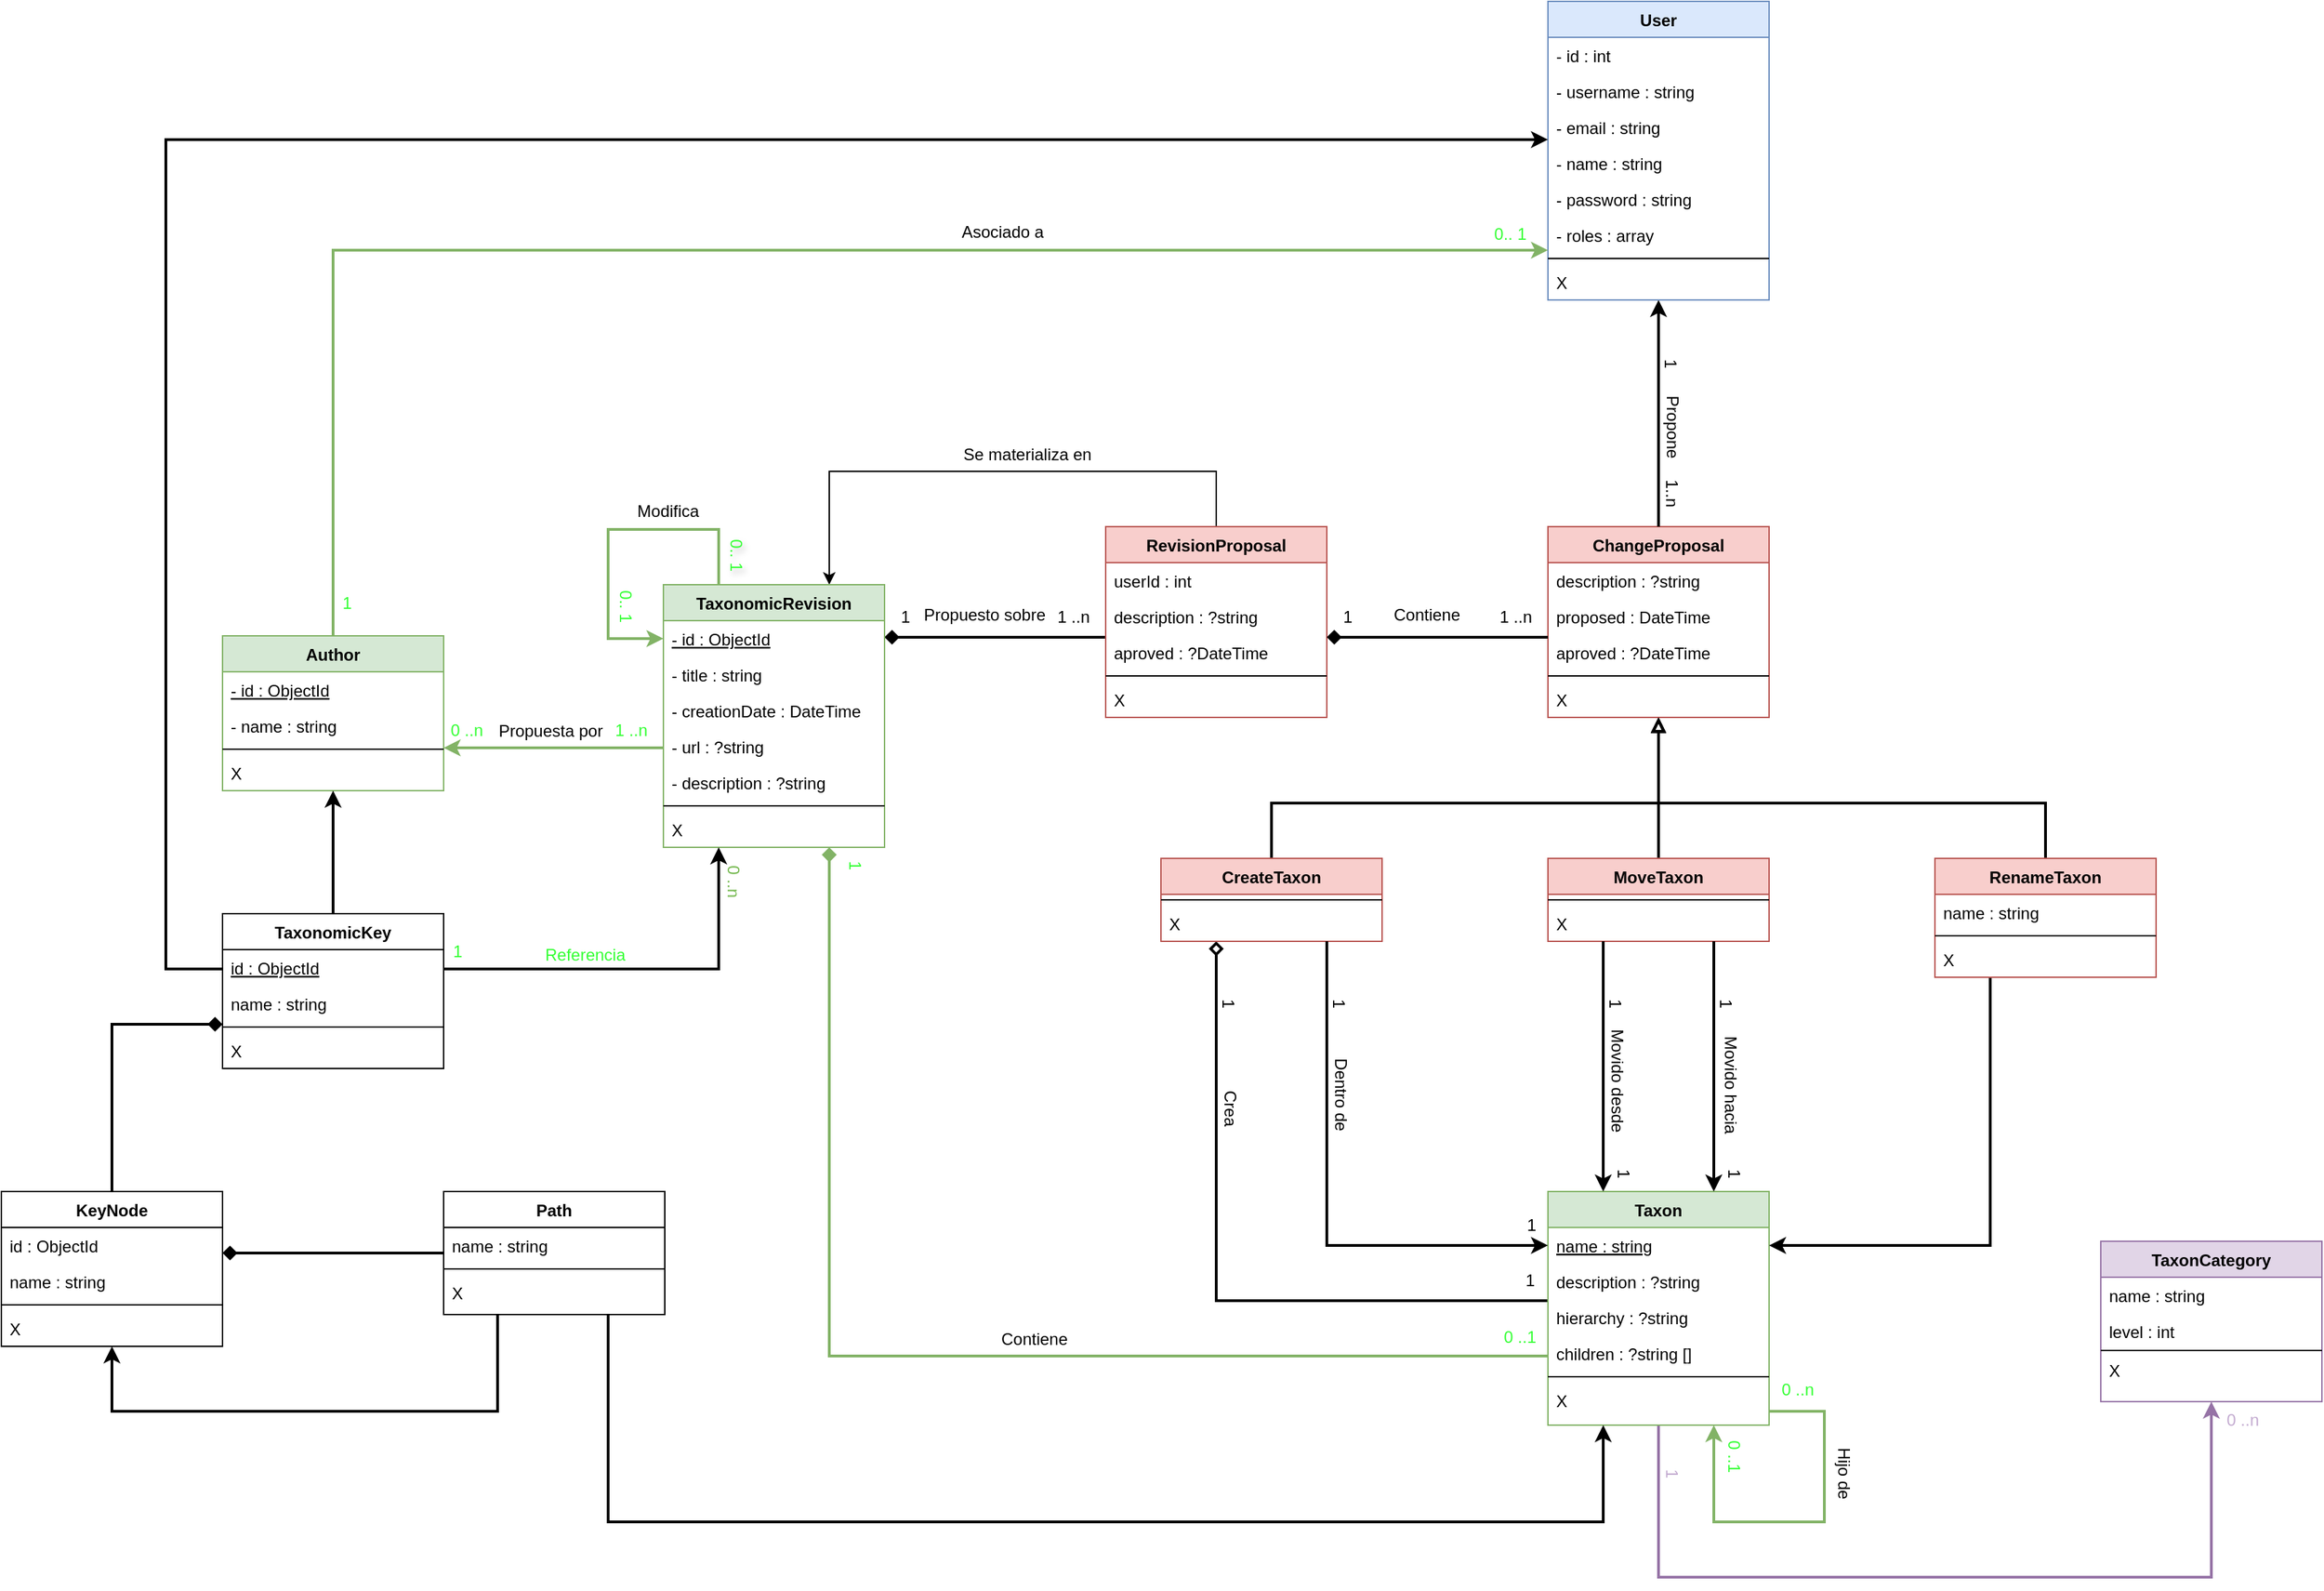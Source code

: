 <mxfile version="24.3.1" type="device">
  <diagram id="C5RBs43oDa-KdzZeNtuy" name="Page-1">
    <mxGraphModel dx="1704" dy="1078" grid="1" gridSize="10" guides="1" tooltips="1" connect="1" arrows="1" fold="1" page="0" pageScale="1" pageWidth="827" pageHeight="1169" background="none" math="0" shadow="0">
      <root>
        <mxCell id="WIyWlLk6GJQsqaUBKTNV-0" />
        <mxCell id="WIyWlLk6GJQsqaUBKTNV-1" parent="WIyWlLk6GJQsqaUBKTNV-0" />
        <mxCell id="HDAuqu3CruoM6GzfqcaR-54" style="edgeStyle=elbowEdgeStyle;rounded=0;orthogonalLoop=1;jettySize=auto;html=1;elbow=vertical;startArrow=diamond;startFill=1;endArrow=none;endFill=0;strokeWidth=2;" parent="WIyWlLk6GJQsqaUBKTNV-1" source="zkfFHV4jXpPFQw0GAbJ--0" target="HDAuqu3CruoM6GzfqcaR-123" edge="1">
          <mxGeometry relative="1" as="geometry">
            <mxPoint x="290" y="240" as="sourcePoint" />
            <mxPoint x="490" y="240" as="targetPoint" />
            <Array as="points">
              <mxPoint x="350" y="120" />
              <mxPoint x="290" y="130" />
              <mxPoint x="370" y="280" />
              <mxPoint x="380" y="225.5" />
            </Array>
          </mxGeometry>
        </mxCell>
        <mxCell id="itpxvDA8lsE0w8aDfAqK-3" style="edgeStyle=orthogonalEdgeStyle;rounded=0;orthogonalLoop=1;jettySize=auto;html=1;exitX=0.75;exitY=0;exitDx=0;exitDy=0;endArrow=none;endFill=0;startArrow=classic;startFill=1;" parent="WIyWlLk6GJQsqaUBKTNV-1" source="zkfFHV4jXpPFQw0GAbJ--0" target="HDAuqu3CruoM6GzfqcaR-123" edge="1">
          <mxGeometry relative="1" as="geometry">
            <Array as="points">
              <mxPoint x="200" />
              <mxPoint x="480" />
            </Array>
          </mxGeometry>
        </mxCell>
        <mxCell id="zkfFHV4jXpPFQw0GAbJ--0" value="TaxonomicRevision" style="swimlane;fontStyle=1;align=center;verticalAlign=top;childLayout=stackLayout;horizontal=1;startSize=26;horizontalStack=0;resizeParent=1;resizeLast=0;collapsible=1;marginBottom=0;rounded=0;shadow=0;strokeWidth=1;fillColor=#d5e8d4;strokeColor=#82b366;" parent="WIyWlLk6GJQsqaUBKTNV-1" vertex="1">
          <mxGeometry x="80" y="82" width="160" height="190" as="geometry">
            <mxRectangle x="230" y="140" width="160" height="26" as="alternateBounds" />
          </mxGeometry>
        </mxCell>
        <mxCell id="zkfFHV4jXpPFQw0GAbJ--1" value="- id : ObjectId" style="text;align=left;verticalAlign=top;spacingLeft=4;spacingRight=4;overflow=hidden;rotatable=0;points=[[0,0.5],[1,0.5]];portConstraint=eastwest;rounded=0;fontStyle=4" parent="zkfFHV4jXpPFQw0GAbJ--0" vertex="1">
          <mxGeometry y="26" width="160" height="26" as="geometry" />
        </mxCell>
        <mxCell id="zkfFHV4jXpPFQw0GAbJ--2" value="- title : string" style="text;align=left;verticalAlign=top;spacingLeft=4;spacingRight=4;overflow=hidden;rotatable=0;points=[[0,0.5],[1,0.5]];portConstraint=eastwest;rounded=0;shadow=0;html=0;" parent="zkfFHV4jXpPFQw0GAbJ--0" vertex="1">
          <mxGeometry y="52" width="160" height="26" as="geometry" />
        </mxCell>
        <mxCell id="HDAuqu3CruoM6GzfqcaR-2" value="- creationDate : DateTime" style="text;align=left;verticalAlign=top;spacingLeft=4;spacingRight=4;overflow=hidden;rotatable=0;points=[[0,0.5],[1,0.5]];portConstraint=eastwest;rounded=0;shadow=0;html=0;" parent="zkfFHV4jXpPFQw0GAbJ--0" vertex="1">
          <mxGeometry y="78" width="160" height="26" as="geometry" />
        </mxCell>
        <mxCell id="HDAuqu3CruoM6GzfqcaR-0" value="- url : ?string&#xa;" style="text;align=left;verticalAlign=top;spacingLeft=4;spacingRight=4;overflow=hidden;rotatable=0;points=[[0,0.5],[1,0.5]];portConstraint=eastwest;rounded=0;shadow=0;html=0;" parent="zkfFHV4jXpPFQw0GAbJ--0" vertex="1">
          <mxGeometry y="104" width="160" height="26" as="geometry" />
        </mxCell>
        <mxCell id="HDAuqu3CruoM6GzfqcaR-94" value="- description : ?string&#xa;" style="text;align=left;verticalAlign=top;spacingLeft=4;spacingRight=4;overflow=hidden;rotatable=0;points=[[0,0.5],[1,0.5]];portConstraint=eastwest;rounded=0;shadow=0;html=0;" parent="zkfFHV4jXpPFQw0GAbJ--0" vertex="1">
          <mxGeometry y="130" width="160" height="26" as="geometry" />
        </mxCell>
        <mxCell id="zkfFHV4jXpPFQw0GAbJ--4" value="" style="line;html=1;strokeWidth=1;align=left;verticalAlign=middle;spacingTop=-1;spacingLeft=3;spacingRight=3;rotatable=0;labelPosition=right;points=[];portConstraint=eastwest;rounded=0;" parent="zkfFHV4jXpPFQw0GAbJ--0" vertex="1">
          <mxGeometry y="156" width="160" height="8" as="geometry" />
        </mxCell>
        <mxCell id="HDAuqu3CruoM6GzfqcaR-35" style="edgeStyle=orthogonalEdgeStyle;rounded=0;orthogonalLoop=1;jettySize=auto;html=1;elbow=vertical;startArrow=classic;startFill=1;endArrow=none;endFill=0;strokeWidth=2;exitX=0;exitY=0.5;exitDx=0;exitDy=0;fillColor=#d5e8d4;strokeColor=#82b366;" parent="zkfFHV4jXpPFQw0GAbJ--0" source="zkfFHV4jXpPFQw0GAbJ--1" target="zkfFHV4jXpPFQw0GAbJ--0" edge="1">
          <mxGeometry relative="1" as="geometry">
            <mxPoint x="190" y="35" as="sourcePoint" />
            <mxPoint x="40" as="targetPoint" />
            <Array as="points">
              <mxPoint x="-40" y="39" />
              <mxPoint x="-40" y="-40" />
              <mxPoint x="40" y="-40" />
            </Array>
          </mxGeometry>
        </mxCell>
        <mxCell id="HDAuqu3CruoM6GzfqcaR-95" value="X" style="text;align=left;verticalAlign=top;spacingLeft=4;spacingRight=4;overflow=hidden;rotatable=0;points=[[0,0.5],[1,0.5]];portConstraint=eastwest;rounded=0;" parent="zkfFHV4jXpPFQw0GAbJ--0" vertex="1">
          <mxGeometry y="164" width="160" height="16" as="geometry" />
        </mxCell>
        <mxCell id="HDAuqu3CruoM6GzfqcaR-87" style="edgeStyle=orthogonalEdgeStyle;rounded=0;orthogonalLoop=1;jettySize=auto;html=1;elbow=vertical;endArrow=diamond;endFill=0;strokeWidth=2;startArrow=none;startFill=0;" parent="WIyWlLk6GJQsqaUBKTNV-1" source="HDAuqu3CruoM6GzfqcaR-5" target="HDAuqu3CruoM6GzfqcaR-58" edge="1">
          <mxGeometry relative="1" as="geometry">
            <mxPoint x="282" y="470" as="sourcePoint" />
            <mxPoint x="580" y="400" as="targetPoint" />
            <Array as="points">
              <mxPoint x="480" y="600" />
            </Array>
          </mxGeometry>
        </mxCell>
        <mxCell id="itpxvDA8lsE0w8aDfAqK-37" style="edgeStyle=orthogonalEdgeStyle;rounded=0;orthogonalLoop=1;jettySize=auto;html=1;endArrow=classic;endFill=1;startArrow=none;startFill=0;strokeWidth=2;fillColor=#e1d5e7;strokeColor=#9673a6;" parent="WIyWlLk6GJQsqaUBKTNV-1" source="HDAuqu3CruoM6GzfqcaR-5" target="itpxvDA8lsE0w8aDfAqK-32" edge="1">
          <mxGeometry relative="1" as="geometry">
            <mxPoint x="640" y="759.0" as="targetPoint" />
            <Array as="points">
              <mxPoint x="800" y="800" />
              <mxPoint x="1200" y="800" />
            </Array>
          </mxGeometry>
        </mxCell>
        <mxCell id="HDAuqu3CruoM6GzfqcaR-5" value="Taxon" style="swimlane;fontStyle=1;align=center;verticalAlign=top;childLayout=stackLayout;horizontal=1;startSize=26;horizontalStack=0;resizeParent=1;resizeLast=0;collapsible=1;marginBottom=0;rounded=0;shadow=0;strokeWidth=1;fillColor=#d5e8d4;strokeColor=#82b366;" parent="WIyWlLk6GJQsqaUBKTNV-1" vertex="1">
          <mxGeometry x="720" y="521" width="160" height="169" as="geometry">
            <mxRectangle x="550" y="140" width="160" height="26" as="alternateBounds" />
          </mxGeometry>
        </mxCell>
        <mxCell id="HDAuqu3CruoM6GzfqcaR-6" value="name : string" style="text;align=left;verticalAlign=top;spacingLeft=4;spacingRight=4;overflow=hidden;rotatable=0;points=[[0,0.5],[1,0.5]];portConstraint=eastwest;rounded=0;fontStyle=4" parent="HDAuqu3CruoM6GzfqcaR-5" vertex="1">
          <mxGeometry y="26" width="160" height="26" as="geometry" />
        </mxCell>
        <mxCell id="itpxvDA8lsE0w8aDfAqK-60" value="description : ?string" style="text;align=left;verticalAlign=top;spacingLeft=4;spacingRight=4;overflow=hidden;rotatable=0;points=[[0,0.5],[1,0.5]];portConstraint=eastwest;rounded=0;shadow=0;html=0;" parent="HDAuqu3CruoM6GzfqcaR-5" vertex="1">
          <mxGeometry y="52" width="160" height="26" as="geometry" />
        </mxCell>
        <mxCell id="T3m-jzAsJuvEtDSGv1e3-1" value="hierarchy : ?string" style="text;align=left;verticalAlign=top;spacingLeft=4;spacingRight=4;overflow=hidden;rotatable=0;points=[[0,0.5],[1,0.5]];portConstraint=eastwest;rounded=0;shadow=0;html=0;strokeColor=none;perimeterSpacing=0;glass=0;fontStyle=0" vertex="1" parent="HDAuqu3CruoM6GzfqcaR-5">
          <mxGeometry y="78" width="160" height="26" as="geometry" />
        </mxCell>
        <mxCell id="T3m-jzAsJuvEtDSGv1e3-2" value="children : ?string []" style="text;align=left;verticalAlign=top;spacingLeft=4;spacingRight=4;overflow=hidden;rotatable=0;points=[[0,0.5],[1,0.5]];portConstraint=eastwest;rounded=0;shadow=0;html=0;" vertex="1" parent="HDAuqu3CruoM6GzfqcaR-5">
          <mxGeometry y="104" width="160" height="26" as="geometry" />
        </mxCell>
        <mxCell id="HDAuqu3CruoM6GzfqcaR-9" value="" style="line;html=1;strokeWidth=1;align=left;verticalAlign=middle;spacingTop=-1;spacingLeft=3;spacingRight=3;rotatable=0;labelPosition=right;points=[];portConstraint=eastwest;rounded=0;" parent="HDAuqu3CruoM6GzfqcaR-5" vertex="1">
          <mxGeometry y="130" width="160" height="8" as="geometry" />
        </mxCell>
        <mxCell id="itpxvDA8lsE0w8aDfAqK-27" value="X" style="text;align=left;verticalAlign=top;spacingLeft=4;spacingRight=4;overflow=hidden;rotatable=0;points=[[0,0.5],[1,0.5]];portConstraint=eastwest;rounded=0;" parent="HDAuqu3CruoM6GzfqcaR-5" vertex="1">
          <mxGeometry y="138" width="160" height="26" as="geometry" />
        </mxCell>
        <mxCell id="HDAuqu3CruoM6GzfqcaR-12" style="edgeStyle=orthogonalEdgeStyle;rounded=0;orthogonalLoop=1;jettySize=auto;html=1;endArrow=none;endFill=0;startArrow=diamond;startFill=1;strokeWidth=2;elbow=vertical;fillColor=#d5e8d4;strokeColor=#82b366;" parent="WIyWlLk6GJQsqaUBKTNV-1" source="zkfFHV4jXpPFQw0GAbJ--0" target="HDAuqu3CruoM6GzfqcaR-5" edge="1">
          <mxGeometry relative="1" as="geometry">
            <Array as="points">
              <mxPoint x="200" y="640" />
            </Array>
            <mxPoint x="160" y="492" as="sourcePoint" />
          </mxGeometry>
        </mxCell>
        <mxCell id="HDAuqu3CruoM6GzfqcaR-13" value="Author" style="swimlane;fontStyle=1;align=center;verticalAlign=top;childLayout=stackLayout;horizontal=1;startSize=26;horizontalStack=0;resizeParent=1;resizeLast=0;collapsible=1;marginBottom=0;rounded=0;shadow=0;strokeWidth=1;fillColor=#d5e8d4;strokeColor=#82b366;" parent="WIyWlLk6GJQsqaUBKTNV-1" vertex="1">
          <mxGeometry x="-239" y="119" width="160" height="112" as="geometry">
            <mxRectangle x="550" y="140" width="160" height="26" as="alternateBounds" />
          </mxGeometry>
        </mxCell>
        <mxCell id="HDAuqu3CruoM6GzfqcaR-14" value="- id : ObjectId" style="text;align=left;verticalAlign=top;spacingLeft=4;spacingRight=4;overflow=hidden;rotatable=0;points=[[0,0.5],[1,0.5]];portConstraint=eastwest;rounded=0;fontStyle=4" parent="HDAuqu3CruoM6GzfqcaR-13" vertex="1">
          <mxGeometry y="26" width="160" height="26" as="geometry" />
        </mxCell>
        <mxCell id="HDAuqu3CruoM6GzfqcaR-15" value="- name : string" style="text;align=left;verticalAlign=top;spacingLeft=4;spacingRight=4;overflow=hidden;rotatable=0;points=[[0,0.5],[1,0.5]];portConstraint=eastwest;rounded=0;shadow=0;html=0;" parent="HDAuqu3CruoM6GzfqcaR-13" vertex="1">
          <mxGeometry y="52" width="160" height="26" as="geometry" />
        </mxCell>
        <mxCell id="HDAuqu3CruoM6GzfqcaR-17" value="" style="line;html=1;strokeWidth=1;align=left;verticalAlign=middle;spacingTop=-1;spacingLeft=3;spacingRight=3;rotatable=0;labelPosition=right;points=[];portConstraint=eastwest;rounded=0;" parent="HDAuqu3CruoM6GzfqcaR-13" vertex="1">
          <mxGeometry y="78" width="160" height="8" as="geometry" />
        </mxCell>
        <mxCell id="HDAuqu3CruoM6GzfqcaR-18" value="X" style="text;align=left;verticalAlign=top;spacingLeft=4;spacingRight=4;overflow=hidden;rotatable=0;points=[[0,0.5],[1,0.5]];portConstraint=eastwest;rounded=0;" parent="HDAuqu3CruoM6GzfqcaR-13" vertex="1">
          <mxGeometry y="86" width="160" height="26" as="geometry" />
        </mxCell>
        <mxCell id="HDAuqu3CruoM6GzfqcaR-21" value="Contiene" style="text;html=1;resizable=0;points=[];;align=center;verticalAlign=middle;labelBackgroundColor=none;rounded=0;shadow=0;strokeWidth=1;fontSize=12;" parent="WIyWlLk6GJQsqaUBKTNV-1" vertex="1" connectable="0">
          <mxGeometry x="370.0" y="629.997" as="geometry">
            <mxPoint x="-22" y="-2" as="offset" />
          </mxGeometry>
        </mxCell>
        <mxCell id="HDAuqu3CruoM6GzfqcaR-23" value="1" style="resizable=0;align=right;verticalAlign=bottom;labelBackgroundColor=none;fontSize=12;rotation=90;fontColor=#33FF33;rounded=0;" parent="WIyWlLk6GJQsqaUBKTNV-1" connectable="0" vertex="1">
          <mxGeometry x="210" y="289.997" as="geometry" />
        </mxCell>
        <mxCell id="HDAuqu3CruoM6GzfqcaR-63" style="edgeStyle=orthogonalEdgeStyle;rounded=0;orthogonalLoop=1;jettySize=auto;html=1;endArrow=none;endFill=0;startArrow=block;startFill=0;strokeWidth=2;" parent="WIyWlLk6GJQsqaUBKTNV-1" source="HDAuqu3CruoM6GzfqcaR-28" target="HDAuqu3CruoM6GzfqcaR-58" edge="1">
          <mxGeometry relative="1" as="geometry">
            <Array as="points">
              <mxPoint x="800" y="240" />
              <mxPoint x="520" y="240" />
            </Array>
          </mxGeometry>
        </mxCell>
        <mxCell id="HDAuqu3CruoM6GzfqcaR-69" style="edgeStyle=orthogonalEdgeStyle;rounded=0;orthogonalLoop=1;jettySize=auto;html=1;strokeWidth=2;startArrow=block;startFill=0;endArrow=none;endFill=0;" parent="WIyWlLk6GJQsqaUBKTNV-1" source="HDAuqu3CruoM6GzfqcaR-28" target="HDAuqu3CruoM6GzfqcaR-64" edge="1">
          <mxGeometry relative="1" as="geometry">
            <Array as="points">
              <mxPoint x="800" y="260" />
              <mxPoint x="800" y="260" />
            </Array>
          </mxGeometry>
        </mxCell>
        <mxCell id="HDAuqu3CruoM6GzfqcaR-28" value="ChangeProposal" style="swimlane;fontStyle=1;align=center;verticalAlign=top;childLayout=stackLayout;horizontal=1;startSize=26;horizontalStack=0;resizeParent=1;resizeLast=0;collapsible=1;marginBottom=0;rounded=0;shadow=0;strokeWidth=1;fillColor=#f8cecc;strokeColor=#b85450;" parent="WIyWlLk6GJQsqaUBKTNV-1" vertex="1">
          <mxGeometry x="720" y="40" width="160" height="138" as="geometry">
            <mxRectangle x="550" y="140" width="160" height="26" as="alternateBounds" />
          </mxGeometry>
        </mxCell>
        <mxCell id="HDAuqu3CruoM6GzfqcaR-31" value="description : ?string" style="text;align=left;verticalAlign=top;spacingLeft=4;spacingRight=4;overflow=hidden;rotatable=0;points=[[0,0.5],[1,0.5]];portConstraint=eastwest;rounded=0;shadow=0;html=0;" parent="HDAuqu3CruoM6GzfqcaR-28" vertex="1">
          <mxGeometry y="26" width="160" height="26" as="geometry" />
        </mxCell>
        <mxCell id="HDAuqu3CruoM6GzfqcaR-126" value="proposed : DateTime" style="text;align=left;verticalAlign=top;spacingLeft=4;spacingRight=4;overflow=hidden;rotatable=0;points=[[0,0.5],[1,0.5]];portConstraint=eastwest;rounded=0;shadow=0;html=0;" parent="HDAuqu3CruoM6GzfqcaR-28" vertex="1">
          <mxGeometry y="52" width="160" height="26" as="geometry" />
        </mxCell>
        <mxCell id="HDAuqu3CruoM6GzfqcaR-71" value="aproved : ?DateTime" style="text;align=left;verticalAlign=top;spacingLeft=4;spacingRight=4;overflow=hidden;rotatable=0;points=[[0,0.5],[1,0.5]];portConstraint=eastwest;rounded=0;shadow=0;html=0;" parent="HDAuqu3CruoM6GzfqcaR-28" vertex="1">
          <mxGeometry y="78" width="160" height="26" as="geometry" />
        </mxCell>
        <mxCell id="HDAuqu3CruoM6GzfqcaR-32" value="" style="line;html=1;strokeWidth=1;align=left;verticalAlign=middle;spacingTop=-1;spacingLeft=3;spacingRight=3;rotatable=0;labelPosition=right;points=[];portConstraint=eastwest;rounded=0;" parent="HDAuqu3CruoM6GzfqcaR-28" vertex="1">
          <mxGeometry y="104" width="160" height="8" as="geometry" />
        </mxCell>
        <mxCell id="HDAuqu3CruoM6GzfqcaR-33" value="X" style="text;align=left;verticalAlign=top;spacingLeft=4;spacingRight=4;overflow=hidden;rotatable=0;points=[[0,0.5],[1,0.5]];portConstraint=eastwest;rounded=0;" parent="HDAuqu3CruoM6GzfqcaR-28" vertex="1">
          <mxGeometry y="112" width="160" height="26" as="geometry" />
        </mxCell>
        <mxCell id="HDAuqu3CruoM6GzfqcaR-36" value="Modifica" style="text;html=1;resizable=0;points=[];;align=center;verticalAlign=middle;labelBackgroundColor=none;rounded=0;shadow=0;strokeWidth=1;fontSize=12;" parent="WIyWlLk6GJQsqaUBKTNV-1" vertex="1" connectable="0">
          <mxGeometry x="90.0" y="27.667" as="geometry">
            <mxPoint x="-7" y="1" as="offset" />
          </mxGeometry>
        </mxCell>
        <mxCell id="HDAuqu3CruoM6GzfqcaR-41" value="0 ..n" style="resizable=0;align=right;verticalAlign=bottom;labelBackgroundColor=none;fontSize=12;fontColor=#33FF33;rounded=0;" parent="WIyWlLk6GJQsqaUBKTNV-1" connectable="0" vertex="1">
          <mxGeometry x="-49" y="195.997" as="geometry" />
        </mxCell>
        <mxCell id="HDAuqu3CruoM6GzfqcaR-44" value="1 ..n" style="resizable=0;align=right;verticalAlign=bottom;labelBackgroundColor=none;fontSize=12;fontColor=#33FF33;rounded=0;" parent="WIyWlLk6GJQsqaUBKTNV-1" connectable="0" vertex="1">
          <mxGeometry x="70" y="195.997" as="geometry" />
        </mxCell>
        <mxCell id="HDAuqu3CruoM6GzfqcaR-47" value="Propuesta por" style="text;html=1;resizable=0;points=[];;align=center;verticalAlign=middle;labelBackgroundColor=none;rounded=0;shadow=0;strokeWidth=1;fontSize=12;" parent="WIyWlLk6GJQsqaUBKTNV-1" vertex="1" connectable="0">
          <mxGeometry x="6.0" y="185.997" as="geometry">
            <mxPoint x="-8" y="2" as="offset" />
          </mxGeometry>
        </mxCell>
        <mxCell id="HDAuqu3CruoM6GzfqcaR-49" style="edgeStyle=elbowEdgeStyle;rounded=0;orthogonalLoop=1;jettySize=auto;html=1;elbow=vertical;startArrow=none;startFill=0;endArrow=classic;endFill=1;strokeWidth=2;fillColor=#d5e8d4;strokeColor=#82b366;" parent="WIyWlLk6GJQsqaUBKTNV-1" source="zkfFHV4jXpPFQw0GAbJ--0" target="HDAuqu3CruoM6GzfqcaR-13" edge="1">
          <mxGeometry relative="1" as="geometry">
            <mxPoint x="100" y="210" as="sourcePoint" />
            <mxPoint x="-10" y="250" as="targetPoint" />
            <Array as="points">
              <mxPoint x="-40" y="200" />
              <mxPoint x="10" y="190" />
              <mxPoint x="31" y="210" />
              <mxPoint x="-9" y="300" />
            </Array>
          </mxGeometry>
        </mxCell>
        <mxCell id="HDAuqu3CruoM6GzfqcaR-55" value="1" style="resizable=0;align=right;verticalAlign=bottom;labelBackgroundColor=none;fontSize=12;rounded=0;" parent="WIyWlLk6GJQsqaUBKTNV-1" connectable="0" vertex="1">
          <mxGeometry x="260" y="113.997" as="geometry" />
        </mxCell>
        <mxCell id="HDAuqu3CruoM6GzfqcaR-56" value="1 ..n" style="resizable=0;align=right;verticalAlign=bottom;labelBackgroundColor=none;fontSize=12;rounded=0;" parent="WIyWlLk6GJQsqaUBKTNV-1" connectable="0" vertex="1">
          <mxGeometry x="390" y="113.997" as="geometry" />
        </mxCell>
        <mxCell id="HDAuqu3CruoM6GzfqcaR-57" value="Propuesto sobre" style="text;html=1;resizable=0;points=[];;align=center;verticalAlign=middle;labelBackgroundColor=none;rounded=0;shadow=0;strokeWidth=1;fontSize=12;" parent="WIyWlLk6GJQsqaUBKTNV-1" vertex="1" connectable="0">
          <mxGeometry x="320.0" y="101.997" as="geometry">
            <mxPoint x="-8" y="2" as="offset" />
          </mxGeometry>
        </mxCell>
        <mxCell id="HDAuqu3CruoM6GzfqcaR-58" value="CreateTaxon" style="swimlane;fontStyle=1;align=center;verticalAlign=top;childLayout=stackLayout;horizontal=1;startSize=26;horizontalStack=0;resizeParent=1;resizeLast=0;collapsible=1;marginBottom=0;rounded=0;shadow=0;strokeWidth=1;fillColor=#f8cecc;strokeColor=#b85450;" parent="WIyWlLk6GJQsqaUBKTNV-1" vertex="1">
          <mxGeometry x="440" y="280" width="160" height="60" as="geometry">
            <mxRectangle x="550" y="140" width="160" height="26" as="alternateBounds" />
          </mxGeometry>
        </mxCell>
        <mxCell id="HDAuqu3CruoM6GzfqcaR-60" value="" style="line;html=1;strokeWidth=1;align=left;verticalAlign=middle;spacingTop=-1;spacingLeft=3;spacingRight=3;rotatable=0;labelPosition=right;points=[];portConstraint=eastwest;rounded=0;" parent="HDAuqu3CruoM6GzfqcaR-58" vertex="1">
          <mxGeometry y="26" width="160" height="8" as="geometry" />
        </mxCell>
        <mxCell id="itpxvDA8lsE0w8aDfAqK-14" value="X" style="text;align=left;verticalAlign=top;spacingLeft=4;spacingRight=4;overflow=hidden;rotatable=0;points=[[0,0.5],[1,0.5]];portConstraint=eastwest;rounded=0;" parent="HDAuqu3CruoM6GzfqcaR-58" vertex="1">
          <mxGeometry y="34" width="160" height="26" as="geometry" />
        </mxCell>
        <mxCell id="HDAuqu3CruoM6GzfqcaR-64" value="MoveTaxon" style="swimlane;fontStyle=1;align=center;verticalAlign=top;childLayout=stackLayout;horizontal=1;startSize=26;horizontalStack=0;resizeParent=1;resizeLast=0;collapsible=1;marginBottom=0;rounded=0;shadow=0;strokeWidth=1;fillColor=#f8cecc;strokeColor=#b85450;" parent="WIyWlLk6GJQsqaUBKTNV-1" vertex="1">
          <mxGeometry x="720" y="280" width="160" height="60" as="geometry">
            <mxRectangle x="550" y="140" width="160" height="26" as="alternateBounds" />
          </mxGeometry>
        </mxCell>
        <mxCell id="HDAuqu3CruoM6GzfqcaR-66" value="" style="line;html=1;strokeWidth=1;align=left;verticalAlign=middle;spacingTop=-1;spacingLeft=3;spacingRight=3;rotatable=0;labelPosition=right;points=[];portConstraint=eastwest;rounded=0;" parent="HDAuqu3CruoM6GzfqcaR-64" vertex="1">
          <mxGeometry y="26" width="160" height="8" as="geometry" />
        </mxCell>
        <mxCell id="HDAuqu3CruoM6GzfqcaR-67" value="X" style="text;align=left;verticalAlign=top;spacingLeft=4;spacingRight=4;overflow=hidden;rotatable=0;points=[[0,0.5],[1,0.5]];portConstraint=eastwest;rounded=0;" parent="HDAuqu3CruoM6GzfqcaR-64" vertex="1">
          <mxGeometry y="34" width="160" height="26" as="geometry" />
        </mxCell>
        <mxCell id="HDAuqu3CruoM6GzfqcaR-76" value="0 ..n" style="resizable=0;align=right;verticalAlign=bottom;labelBackgroundColor=none;fontSize=12;rotation=0;fontColor=#33FF33;rounded=0;" parent="WIyWlLk6GJQsqaUBKTNV-1" connectable="0" vertex="1">
          <mxGeometry x="914" y="672.997" as="geometry" />
        </mxCell>
        <mxCell id="HDAuqu3CruoM6GzfqcaR-77" value="Hijo de" style="text;html=1;resizable=0;points=[];;align=center;verticalAlign=middle;labelBackgroundColor=none;rounded=0;shadow=0;strokeWidth=1;fontSize=12;rotation=90;" parent="WIyWlLk6GJQsqaUBKTNV-1" vertex="1" connectable="0">
          <mxGeometry x="930.0" y="729.997" as="geometry">
            <mxPoint x="-6" y="-4" as="offset" />
          </mxGeometry>
        </mxCell>
        <mxCell id="HDAuqu3CruoM6GzfqcaR-86" style="edgeStyle=elbowEdgeStyle;rounded=0;orthogonalLoop=1;jettySize=auto;html=1;elbow=vertical;endArrow=none;endFill=0;strokeWidth=2;startArrow=classic;startFill=1;" parent="WIyWlLk6GJQsqaUBKTNV-1" source="HDAuqu3CruoM6GzfqcaR-81" target="HDAuqu3CruoM6GzfqcaR-28" edge="1">
          <mxGeometry relative="1" as="geometry" />
        </mxCell>
        <mxCell id="HDAuqu3CruoM6GzfqcaR-81" value="User" style="swimlane;fontStyle=1;align=center;verticalAlign=top;childLayout=stackLayout;horizontal=1;startSize=26;horizontalStack=0;resizeParent=1;resizeLast=0;collapsible=1;marginBottom=0;rounded=0;shadow=0;strokeWidth=1;fillColor=#dae8fc;strokeColor=#6c8ebf;" parent="WIyWlLk6GJQsqaUBKTNV-1" vertex="1">
          <mxGeometry x="720" y="-340" width="160" height="216" as="geometry">
            <mxRectangle x="550" y="140" width="160" height="26" as="alternateBounds" />
          </mxGeometry>
        </mxCell>
        <mxCell id="HDAuqu3CruoM6GzfqcaR-82" value="- id : int" style="text;align=left;verticalAlign=top;spacingLeft=4;spacingRight=4;overflow=hidden;rotatable=0;points=[[0,0.5],[1,0.5]];portConstraint=eastwest;rounded=0;shadow=0;html=0;" parent="HDAuqu3CruoM6GzfqcaR-81" vertex="1">
          <mxGeometry y="26" width="160" height="26" as="geometry" />
        </mxCell>
        <mxCell id="HDAuqu3CruoM6GzfqcaR-83" value="- username : string" style="text;align=left;verticalAlign=top;spacingLeft=4;spacingRight=4;overflow=hidden;rotatable=0;points=[[0,0.5],[1,0.5]];portConstraint=eastwest;rounded=0;shadow=0;html=0;" parent="HDAuqu3CruoM6GzfqcaR-81" vertex="1">
          <mxGeometry y="52" width="160" height="26" as="geometry" />
        </mxCell>
        <mxCell id="itpxvDA8lsE0w8aDfAqK-5" value="- email : string" style="text;align=left;verticalAlign=top;spacingLeft=4;spacingRight=4;overflow=hidden;rotatable=0;points=[[0,0.5],[1,0.5]];portConstraint=eastwest;rounded=0;shadow=0;html=0;" parent="HDAuqu3CruoM6GzfqcaR-81" vertex="1">
          <mxGeometry y="78" width="160" height="26" as="geometry" />
        </mxCell>
        <mxCell id="itpxvDA8lsE0w8aDfAqK-6" value="- name : string" style="text;align=left;verticalAlign=top;spacingLeft=4;spacingRight=4;overflow=hidden;rotatable=0;points=[[0,0.5],[1,0.5]];portConstraint=eastwest;rounded=0;shadow=0;html=0;" parent="HDAuqu3CruoM6GzfqcaR-81" vertex="1">
          <mxGeometry y="104" width="160" height="26" as="geometry" />
        </mxCell>
        <mxCell id="itpxvDA8lsE0w8aDfAqK-7" value="- password : string" style="text;align=left;verticalAlign=top;spacingLeft=4;spacingRight=4;overflow=hidden;rotatable=0;points=[[0,0.5],[1,0.5]];portConstraint=eastwest;rounded=0;shadow=0;html=0;" parent="HDAuqu3CruoM6GzfqcaR-81" vertex="1">
          <mxGeometry y="130" width="160" height="26" as="geometry" />
        </mxCell>
        <mxCell id="itpxvDA8lsE0w8aDfAqK-8" value="- roles : array" style="text;align=left;verticalAlign=top;spacingLeft=4;spacingRight=4;overflow=hidden;rotatable=0;points=[[0,0.5],[1,0.5]];portConstraint=eastwest;rounded=0;shadow=0;html=0;" parent="HDAuqu3CruoM6GzfqcaR-81" vertex="1">
          <mxGeometry y="156" width="160" height="26" as="geometry" />
        </mxCell>
        <mxCell id="HDAuqu3CruoM6GzfqcaR-84" value="" style="line;html=1;strokeWidth=1;align=left;verticalAlign=middle;spacingTop=-1;spacingLeft=3;spacingRight=3;rotatable=0;labelPosition=right;points=[];portConstraint=eastwest;rounded=0;" parent="HDAuqu3CruoM6GzfqcaR-81" vertex="1">
          <mxGeometry y="182" width="160" height="8" as="geometry" />
        </mxCell>
        <mxCell id="HDAuqu3CruoM6GzfqcaR-85" value="X" style="text;align=left;verticalAlign=top;spacingLeft=4;spacingRight=4;overflow=hidden;rotatable=0;points=[[0,0.5],[1,0.5]];portConstraint=eastwest;rounded=0;" parent="HDAuqu3CruoM6GzfqcaR-81" vertex="1">
          <mxGeometry y="190" width="160" height="26" as="geometry" />
        </mxCell>
        <mxCell id="HDAuqu3CruoM6GzfqcaR-88" style="edgeStyle=orthogonalEdgeStyle;rounded=0;orthogonalLoop=1;jettySize=auto;html=1;elbow=vertical;endArrow=none;endFill=0;strokeWidth=2;startArrow=classic;startFill=1;" parent="WIyWlLk6GJQsqaUBKTNV-1" source="HDAuqu3CruoM6GzfqcaR-5" target="HDAuqu3CruoM6GzfqcaR-58" edge="1">
          <mxGeometry relative="1" as="geometry">
            <mxPoint x="690" y="540" as="sourcePoint" />
            <mxPoint x="630" y="402" as="targetPoint" />
            <Array as="points">
              <mxPoint x="560" y="560" />
            </Array>
          </mxGeometry>
        </mxCell>
        <mxCell id="HDAuqu3CruoM6GzfqcaR-89" style="edgeStyle=elbowEdgeStyle;rounded=0;orthogonalLoop=1;jettySize=auto;html=1;elbow=vertical;endArrow=none;endFill=0;strokeWidth=2;startArrow=classic;startFill=1;" parent="WIyWlLk6GJQsqaUBKTNV-1" source="HDAuqu3CruoM6GzfqcaR-5" target="HDAuqu3CruoM6GzfqcaR-64" edge="1">
          <mxGeometry relative="1" as="geometry">
            <mxPoint x="900" y="599" as="sourcePoint" />
            <mxPoint x="900" y="430" as="targetPoint" />
            <Array as="points">
              <mxPoint x="760" y="444" />
            </Array>
          </mxGeometry>
        </mxCell>
        <mxCell id="HDAuqu3CruoM6GzfqcaR-90" value="Movido desde" style="text;html=1;resizable=0;points=[];;align=center;verticalAlign=middle;labelBackgroundColor=none;rounded=0;shadow=0;strokeWidth=1;fontSize=12;rotation=90;" parent="WIyWlLk6GJQsqaUBKTNV-1" vertex="1" connectable="0">
          <mxGeometry x="770" y="440" as="geometry" />
        </mxCell>
        <mxCell id="HDAuqu3CruoM6GzfqcaR-91" value="Movido hacia" style="text;html=1;resizable=0;points=[];;align=center;verticalAlign=middle;labelBackgroundColor=none;rounded=0;shadow=0;strokeWidth=1;fontSize=12;rotation=90;" parent="WIyWlLk6GJQsqaUBKTNV-1" vertex="1" connectable="0">
          <mxGeometry x="840" y="440" as="geometry">
            <mxPoint x="3.0" y="-12" as="offset" />
          </mxGeometry>
        </mxCell>
        <mxCell id="HDAuqu3CruoM6GzfqcaR-92" value="Dentro de" style="text;html=1;resizable=0;points=[];;align=center;verticalAlign=middle;labelBackgroundColor=none;rounded=0;shadow=0;strokeWidth=1;fontSize=12;rotation=90;" parent="WIyWlLk6GJQsqaUBKTNV-1" vertex="1" connectable="0">
          <mxGeometry x="570" y="450" as="geometry" />
        </mxCell>
        <mxCell id="JyOV7z_tiHdzRSLlux0A-10" style="edgeStyle=orthogonalEdgeStyle;rounded=0;orthogonalLoop=1;jettySize=auto;html=1;endArrow=none;endFill=0;startArrow=diamond;startFill=1;strokeWidth=2;" parent="WIyWlLk6GJQsqaUBKTNV-1" source="HDAuqu3CruoM6GzfqcaR-96" target="JyOV7z_tiHdzRSLlux0A-0" edge="1">
          <mxGeometry relative="1" as="geometry">
            <Array as="points">
              <mxPoint x="-319" y="400" />
            </Array>
          </mxGeometry>
        </mxCell>
        <mxCell id="JyOV7z_tiHdzRSLlux0A-18" style="edgeStyle=orthogonalEdgeStyle;rounded=0;orthogonalLoop=1;jettySize=auto;html=1;entryX=0.5;entryY=1;entryDx=0;entryDy=0;startArrow=none;startFill=0;endArrow=classic;endFill=1;strokeWidth=2;" parent="WIyWlLk6GJQsqaUBKTNV-1" source="HDAuqu3CruoM6GzfqcaR-96" target="HDAuqu3CruoM6GzfqcaR-13" edge="1">
          <mxGeometry relative="1" as="geometry" />
        </mxCell>
        <mxCell id="HDAuqu3CruoM6GzfqcaR-96" value="TaxonomicKey" style="swimlane;fontStyle=1;align=center;verticalAlign=top;childLayout=stackLayout;horizontal=1;startSize=26;horizontalStack=0;resizeParent=1;resizeLast=0;collapsible=1;marginBottom=0;rounded=0;shadow=0;strokeWidth=1;" parent="WIyWlLk6GJQsqaUBKTNV-1" vertex="1">
          <mxGeometry x="-239" y="320" width="160" height="112" as="geometry">
            <mxRectangle x="550" y="140" width="160" height="26" as="alternateBounds" />
          </mxGeometry>
        </mxCell>
        <mxCell id="HDAuqu3CruoM6GzfqcaR-97" value="id : ObjectId" style="text;align=left;verticalAlign=top;spacingLeft=4;spacingRight=4;overflow=hidden;rotatable=0;points=[[0,0.5],[1,0.5]];portConstraint=eastwest;rounded=0;fontStyle=4" parent="HDAuqu3CruoM6GzfqcaR-96" vertex="1">
          <mxGeometry y="26" width="160" height="26" as="geometry" />
        </mxCell>
        <mxCell id="HDAuqu3CruoM6GzfqcaR-98" value="name : string" style="text;align=left;verticalAlign=top;spacingLeft=4;spacingRight=4;overflow=hidden;rotatable=0;points=[[0,0.5],[1,0.5]];portConstraint=eastwest;rounded=0;shadow=0;html=0;" parent="HDAuqu3CruoM6GzfqcaR-96" vertex="1">
          <mxGeometry y="52" width="160" height="26" as="geometry" />
        </mxCell>
        <mxCell id="HDAuqu3CruoM6GzfqcaR-100" value="" style="line;html=1;strokeWidth=1;align=left;verticalAlign=middle;spacingTop=-1;spacingLeft=3;spacingRight=3;rotatable=0;labelPosition=right;points=[];portConstraint=eastwest;rounded=0;" parent="HDAuqu3CruoM6GzfqcaR-96" vertex="1">
          <mxGeometry y="78" width="160" height="8" as="geometry" />
        </mxCell>
        <mxCell id="HDAuqu3CruoM6GzfqcaR-101" value="X" style="text;align=left;verticalAlign=top;spacingLeft=4;spacingRight=4;overflow=hidden;rotatable=0;points=[[0,0.5],[1,0.5]];portConstraint=eastwest;rounded=0;" parent="HDAuqu3CruoM6GzfqcaR-96" vertex="1">
          <mxGeometry y="86" width="160" height="26" as="geometry" />
        </mxCell>
        <mxCell id="HDAuqu3CruoM6GzfqcaR-103" style="edgeStyle=orthogonalEdgeStyle;rounded=0;orthogonalLoop=1;jettySize=auto;html=1;elbow=vertical;endArrow=classic;endFill=1;strokeWidth=2;startArrow=none;startFill=0;" parent="WIyWlLk6GJQsqaUBKTNV-1" source="HDAuqu3CruoM6GzfqcaR-96" target="HDAuqu3CruoM6GzfqcaR-81" edge="1">
          <mxGeometry relative="1" as="geometry">
            <Array as="points">
              <mxPoint x="-280" y="360" />
              <mxPoint x="-280" y="-240" />
            </Array>
            <mxPoint x="-230" y="360" as="sourcePoint" />
          </mxGeometry>
        </mxCell>
        <mxCell id="HDAuqu3CruoM6GzfqcaR-105" style="edgeStyle=orthogonalEdgeStyle;rounded=0;orthogonalLoop=1;jettySize=auto;html=1;endArrow=none;endFill=0;strokeWidth=2;fillColor=#d5e8d4;strokeColor=#82b366;startArrow=classic;startFill=1;" parent="WIyWlLk6GJQsqaUBKTNV-1" source="HDAuqu3CruoM6GzfqcaR-81" target="HDAuqu3CruoM6GzfqcaR-13" edge="1">
          <mxGeometry relative="1" as="geometry">
            <Array as="points">
              <mxPoint x="-159" y="-160" />
            </Array>
          </mxGeometry>
        </mxCell>
        <mxCell id="HDAuqu3CruoM6GzfqcaR-106" style="edgeStyle=orthogonalEdgeStyle;rounded=0;orthogonalLoop=1;jettySize=auto;html=1;strokeWidth=2;endArrow=none;endFill=0;startArrow=classic;startFill=1;" parent="WIyWlLk6GJQsqaUBKTNV-1" source="zkfFHV4jXpPFQw0GAbJ--0" target="HDAuqu3CruoM6GzfqcaR-96" edge="1">
          <mxGeometry relative="1" as="geometry">
            <Array as="points">
              <mxPoint x="120" y="360" />
            </Array>
          </mxGeometry>
        </mxCell>
        <mxCell id="HDAuqu3CruoM6GzfqcaR-109" value="1" style="resizable=0;align=right;verticalAlign=bottom;labelBackgroundColor=none;fontSize=12;rounded=0;" parent="WIyWlLk6GJQsqaUBKTNV-1" connectable="0" vertex="1">
          <mxGeometry x="712" y="593.997" as="geometry" />
        </mxCell>
        <mxCell id="HDAuqu3CruoM6GzfqcaR-111" value="1" style="resizable=0;align=right;verticalAlign=bottom;labelBackgroundColor=none;fontSize=12;direction=west;rotation=90;rounded=0;" parent="WIyWlLk6GJQsqaUBKTNV-1" connectable="0" vertex="1">
          <mxGeometry x="560" y="389.997" as="geometry" />
        </mxCell>
        <mxCell id="HDAuqu3CruoM6GzfqcaR-114" value="1" style="resizable=0;align=right;verticalAlign=bottom;labelBackgroundColor=none;fontSize=12;direction=west;rotation=90;rounded=0;" parent="WIyWlLk6GJQsqaUBKTNV-1" connectable="0" vertex="1">
          <mxGeometry x="760" y="389.997" as="geometry" />
        </mxCell>
        <mxCell id="HDAuqu3CruoM6GzfqcaR-117" value="Propone" style="text;html=1;resizable=0;points=[];;align=center;verticalAlign=middle;labelBackgroundColor=none;rounded=0;shadow=0;strokeWidth=1;fontSize=12;rotation=90;" parent="WIyWlLk6GJQsqaUBKTNV-1" vertex="1" connectable="0">
          <mxGeometry x="812.0" y="-25.003" as="geometry">
            <mxPoint x="-8" y="2" as="offset" />
          </mxGeometry>
        </mxCell>
        <mxCell id="HDAuqu3CruoM6GzfqcaR-118" value="1" style="resizable=0;align=right;verticalAlign=bottom;labelBackgroundColor=none;fontSize=12;direction=west;rotation=90;rounded=0;" parent="WIyWlLk6GJQsqaUBKTNV-1" connectable="0" vertex="1">
          <mxGeometry x="800" y="-73.003" as="geometry" />
        </mxCell>
        <mxCell id="HDAuqu3CruoM6GzfqcaR-119" value="1..n" style="resizable=0;align=left;verticalAlign=bottom;labelBackgroundColor=none;fontSize=12;rotation=90;rounded=0;" parent="WIyWlLk6GJQsqaUBKTNV-1" connectable="0" vertex="1">
          <mxGeometry x="801" y="4" as="geometry" />
        </mxCell>
        <mxCell id="HDAuqu3CruoM6GzfqcaR-120" value="Referencia" style="text;html=1;resizable=0;points=[];;align=center;verticalAlign=middle;labelBackgroundColor=default;rounded=0;shadow=0;strokeWidth=1;fontSize=12;fontColor=#33FF33;" parent="WIyWlLk6GJQsqaUBKTNV-1" vertex="1" connectable="0">
          <mxGeometry x="31.0" y="347.997" as="geometry">
            <mxPoint x="-8" y="2" as="offset" />
          </mxGeometry>
        </mxCell>
        <mxCell id="HDAuqu3CruoM6GzfqcaR-123" value="RevisionProposal" style="swimlane;fontStyle=1;align=center;verticalAlign=top;childLayout=stackLayout;horizontal=1;startSize=26;horizontalStack=0;resizeParent=1;resizeLast=0;collapsible=1;marginBottom=0;rounded=0;shadow=0;strokeWidth=1;fillColor=#f8cecc;strokeColor=#b85450;" parent="WIyWlLk6GJQsqaUBKTNV-1" vertex="1">
          <mxGeometry x="400" y="40" width="160" height="138" as="geometry">
            <mxRectangle x="550" y="140" width="160" height="26" as="alternateBounds" />
          </mxGeometry>
        </mxCell>
        <mxCell id="HDAuqu3CruoM6GzfqcaR-125" value="userId : int" style="text;align=left;verticalAlign=top;spacingLeft=4;spacingRight=4;overflow=hidden;rotatable=0;points=[[0,0.5],[1,0.5]];portConstraint=eastwest;rounded=0;shadow=0;html=0;" parent="HDAuqu3CruoM6GzfqcaR-123" vertex="1">
          <mxGeometry y="26" width="160" height="26" as="geometry" />
        </mxCell>
        <mxCell id="HDAuqu3CruoM6GzfqcaR-124" value="description : ?string" style="text;align=left;verticalAlign=top;spacingLeft=4;spacingRight=4;overflow=hidden;rotatable=0;points=[[0,0.5],[1,0.5]];portConstraint=eastwest;rounded=0;shadow=0;html=0;" parent="HDAuqu3CruoM6GzfqcaR-123" vertex="1">
          <mxGeometry y="52" width="160" height="26" as="geometry" />
        </mxCell>
        <mxCell id="itpxvDA8lsE0w8aDfAqK-2" value="aproved : ?DateTime" style="text;align=left;verticalAlign=top;spacingLeft=4;spacingRight=4;overflow=hidden;rotatable=0;points=[[0,0.5],[1,0.5]];portConstraint=eastwest;rounded=0;shadow=0;html=0;" parent="HDAuqu3CruoM6GzfqcaR-123" vertex="1">
          <mxGeometry y="78" width="160" height="26" as="geometry" />
        </mxCell>
        <mxCell id="HDAuqu3CruoM6GzfqcaR-127" value="" style="line;html=1;strokeWidth=1;align=left;verticalAlign=middle;spacingTop=-1;spacingLeft=3;spacingRight=3;rotatable=0;labelPosition=right;points=[];portConstraint=eastwest;rounded=0;" parent="HDAuqu3CruoM6GzfqcaR-123" vertex="1">
          <mxGeometry y="104" width="160" height="8" as="geometry" />
        </mxCell>
        <mxCell id="HDAuqu3CruoM6GzfqcaR-128" value="X" style="text;align=left;verticalAlign=top;spacingLeft=4;spacingRight=4;overflow=hidden;rotatable=0;points=[[0,0.5],[1,0.5]];portConstraint=eastwest;rounded=0;" parent="HDAuqu3CruoM6GzfqcaR-123" vertex="1">
          <mxGeometry y="112" width="160" height="26" as="geometry" />
        </mxCell>
        <mxCell id="HDAuqu3CruoM6GzfqcaR-129" style="edgeStyle=elbowEdgeStyle;rounded=0;orthogonalLoop=1;jettySize=auto;html=1;elbow=vertical;startArrow=none;startFill=0;endArrow=diamond;endFill=1;strokeWidth=2;" parent="WIyWlLk6GJQsqaUBKTNV-1" source="HDAuqu3CruoM6GzfqcaR-28" target="HDAuqu3CruoM6GzfqcaR-123" edge="1">
          <mxGeometry relative="1" as="geometry">
            <mxPoint x="280" y="230" as="sourcePoint" />
            <mxPoint x="600" y="140" as="targetPoint" />
            <Array as="points">
              <mxPoint x="640" y="120" />
              <mxPoint x="680" y="130" />
              <mxPoint x="330" y="240" />
              <mxPoint x="410" y="390" />
              <mxPoint x="420" y="335.5" />
            </Array>
          </mxGeometry>
        </mxCell>
        <mxCell id="HDAuqu3CruoM6GzfqcaR-130" value="Contiene" style="text;html=1;resizable=0;points=[];;align=center;verticalAlign=middle;labelBackgroundColor=none;rounded=0;shadow=0;strokeWidth=1;fontSize=12;" parent="WIyWlLk6GJQsqaUBKTNV-1" vertex="1" connectable="0">
          <mxGeometry x="640.0" y="101.997" as="geometry">
            <mxPoint x="-8" y="2" as="offset" />
          </mxGeometry>
        </mxCell>
        <mxCell id="HDAuqu3CruoM6GzfqcaR-131" value="1" style="resizable=0;align=right;verticalAlign=bottom;labelBackgroundColor=none;fontSize=12;direction=west;rotation=90;rounded=0;" parent="WIyWlLk6GJQsqaUBKTNV-1" connectable="0" vertex="1">
          <mxGeometry x="766" y="512.997" as="geometry" />
        </mxCell>
        <mxCell id="HDAuqu3CruoM6GzfqcaR-132" style="edgeStyle=orthogonalEdgeStyle;rounded=0;orthogonalLoop=1;jettySize=auto;html=1;elbow=vertical;endArrow=none;endFill=0;strokeWidth=2;startArrow=classic;startFill=1;" parent="WIyWlLk6GJQsqaUBKTNV-1" source="HDAuqu3CruoM6GzfqcaR-5" target="HDAuqu3CruoM6GzfqcaR-64" edge="1">
          <mxGeometry relative="1" as="geometry">
            <mxPoint x="860" y="581" as="sourcePoint" />
            <mxPoint x="940" y="420" as="targetPoint" />
            <Array as="points">
              <mxPoint x="840" y="440" />
              <mxPoint x="840" y="440" />
            </Array>
          </mxGeometry>
        </mxCell>
        <mxCell id="HDAuqu3CruoM6GzfqcaR-133" value="Crea" style="text;html=1;resizable=0;points=[];;align=center;verticalAlign=middle;labelBackgroundColor=none;rounded=0;shadow=0;strokeWidth=1;fontSize=12;rotation=90;" parent="WIyWlLk6GJQsqaUBKTNV-1" vertex="1" connectable="0">
          <mxGeometry x="490" y="460" as="geometry" />
        </mxCell>
        <mxCell id="HDAuqu3CruoM6GzfqcaR-134" value="1" style="resizable=0;align=right;verticalAlign=bottom;labelBackgroundColor=none;fontSize=12;direction=west;rotation=90;rounded=0;" parent="WIyWlLk6GJQsqaUBKTNV-1" connectable="0" vertex="1">
          <mxGeometry x="840" y="389.997" as="geometry" />
        </mxCell>
        <mxCell id="HDAuqu3CruoM6GzfqcaR-138" value="1 ..n" style="resizable=0;align=right;verticalAlign=bottom;labelBackgroundColor=none;fontSize=12;rounded=0;" parent="WIyWlLk6GJQsqaUBKTNV-1" connectable="0" vertex="1">
          <mxGeometry x="710" y="113.997" as="geometry" />
        </mxCell>
        <mxCell id="HDAuqu3CruoM6GzfqcaR-140" value="1" style="resizable=0;align=right;verticalAlign=bottom;labelBackgroundColor=none;fontSize=12;rounded=0;" parent="WIyWlLk6GJQsqaUBKTNV-1" connectable="0" vertex="1">
          <mxGeometry x="580" y="113.997" as="geometry" />
        </mxCell>
        <mxCell id="JyOV7z_tiHdzRSLlux0A-12" style="edgeStyle=elbowEdgeStyle;rounded=0;orthogonalLoop=1;jettySize=auto;html=1;endArrow=none;endFill=0;startArrow=diamond;startFill=1;strokeWidth=2;elbow=vertical;" parent="WIyWlLk6GJQsqaUBKTNV-1" source="JyOV7z_tiHdzRSLlux0A-0" target="JyOV7z_tiHdzRSLlux0A-5" edge="1">
          <mxGeometry relative="1" as="geometry" />
        </mxCell>
        <mxCell id="JyOV7z_tiHdzRSLlux0A-0" value="KeyNode" style="swimlane;fontStyle=1;align=center;verticalAlign=top;childLayout=stackLayout;horizontal=1;startSize=26;horizontalStack=0;resizeParent=1;resizeLast=0;collapsible=1;marginBottom=0;rounded=0;shadow=0;strokeWidth=1;" parent="WIyWlLk6GJQsqaUBKTNV-1" vertex="1">
          <mxGeometry x="-399" y="521" width="160" height="112" as="geometry">
            <mxRectangle x="550" y="140" width="160" height="26" as="alternateBounds" />
          </mxGeometry>
        </mxCell>
        <mxCell id="JyOV7z_tiHdzRSLlux0A-1" value="id : ObjectId" style="text;align=left;verticalAlign=top;spacingLeft=4;spacingRight=4;overflow=hidden;rotatable=0;points=[[0,0.5],[1,0.5]];portConstraint=eastwest;rounded=0;" parent="JyOV7z_tiHdzRSLlux0A-0" vertex="1">
          <mxGeometry y="26" width="160" height="26" as="geometry" />
        </mxCell>
        <mxCell id="JyOV7z_tiHdzRSLlux0A-2" value="name : string" style="text;align=left;verticalAlign=top;spacingLeft=4;spacingRight=4;overflow=hidden;rotatable=0;points=[[0,0.5],[1,0.5]];portConstraint=eastwest;rounded=0;shadow=0;html=0;" parent="JyOV7z_tiHdzRSLlux0A-0" vertex="1">
          <mxGeometry y="52" width="160" height="26" as="geometry" />
        </mxCell>
        <mxCell id="JyOV7z_tiHdzRSLlux0A-3" value="" style="line;html=1;strokeWidth=1;align=left;verticalAlign=middle;spacingTop=-1;spacingLeft=3;spacingRight=3;rotatable=0;labelPosition=right;points=[];portConstraint=eastwest;rounded=0;" parent="JyOV7z_tiHdzRSLlux0A-0" vertex="1">
          <mxGeometry y="78" width="160" height="8" as="geometry" />
        </mxCell>
        <mxCell id="JyOV7z_tiHdzRSLlux0A-4" value="X" style="text;align=left;verticalAlign=top;spacingLeft=4;spacingRight=4;overflow=hidden;rotatable=0;points=[[0,0.5],[1,0.5]];portConstraint=eastwest;rounded=0;" parent="JyOV7z_tiHdzRSLlux0A-0" vertex="1">
          <mxGeometry y="86" width="160" height="26" as="geometry" />
        </mxCell>
        <mxCell id="JyOV7z_tiHdzRSLlux0A-17" style="edgeStyle=orthogonalEdgeStyle;rounded=0;orthogonalLoop=1;jettySize=auto;html=1;strokeWidth=2;" parent="WIyWlLk6GJQsqaUBKTNV-1" source="JyOV7z_tiHdzRSLlux0A-5" target="JyOV7z_tiHdzRSLlux0A-0" edge="1">
          <mxGeometry relative="1" as="geometry">
            <Array as="points">
              <mxPoint x="-40" y="680" />
              <mxPoint x="-319" y="680" />
            </Array>
          </mxGeometry>
        </mxCell>
        <mxCell id="itpxvDA8lsE0w8aDfAqK-0" style="edgeStyle=orthogonalEdgeStyle;rounded=0;orthogonalLoop=1;jettySize=auto;html=1;strokeWidth=2;" parent="WIyWlLk6GJQsqaUBKTNV-1" source="JyOV7z_tiHdzRSLlux0A-5" target="HDAuqu3CruoM6GzfqcaR-5" edge="1">
          <mxGeometry relative="1" as="geometry">
            <Array as="points">
              <mxPoint x="40" y="760" />
              <mxPoint x="760" y="760" />
            </Array>
          </mxGeometry>
        </mxCell>
        <mxCell id="JyOV7z_tiHdzRSLlux0A-5" value="Path" style="swimlane;fontStyle=1;align=center;verticalAlign=top;childLayout=stackLayout;horizontal=1;startSize=26;horizontalStack=0;resizeParent=1;resizeLast=0;collapsible=1;marginBottom=0;rounded=0;shadow=0;strokeWidth=1;" parent="WIyWlLk6GJQsqaUBKTNV-1" vertex="1">
          <mxGeometry x="-79" y="521" width="160" height="89" as="geometry">
            <mxRectangle x="550" y="140" width="160" height="26" as="alternateBounds" />
          </mxGeometry>
        </mxCell>
        <mxCell id="JyOV7z_tiHdzRSLlux0A-7" value="name : string" style="text;align=left;verticalAlign=top;spacingLeft=4;spacingRight=4;overflow=hidden;rotatable=0;points=[[0,0.5],[1,0.5]];portConstraint=eastwest;rounded=0;shadow=0;html=0;" parent="JyOV7z_tiHdzRSLlux0A-5" vertex="1">
          <mxGeometry y="26" width="160" height="26" as="geometry" />
        </mxCell>
        <mxCell id="JyOV7z_tiHdzRSLlux0A-8" value="" style="line;html=1;strokeWidth=1;align=left;verticalAlign=middle;spacingTop=-1;spacingLeft=3;spacingRight=3;rotatable=0;labelPosition=right;points=[];portConstraint=eastwest;rounded=0;" parent="JyOV7z_tiHdzRSLlux0A-5" vertex="1">
          <mxGeometry y="52" width="160" height="8" as="geometry" />
        </mxCell>
        <mxCell id="JyOV7z_tiHdzRSLlux0A-9" value="X" style="text;align=left;verticalAlign=top;spacingLeft=4;spacingRight=4;overflow=hidden;rotatable=0;points=[[0,0.5],[1,0.5]];portConstraint=eastwest;rounded=0;" parent="JyOV7z_tiHdzRSLlux0A-5" vertex="1">
          <mxGeometry y="60" width="160" height="26" as="geometry" />
        </mxCell>
        <mxCell id="HDAuqu3CruoM6GzfqcaR-26" style="edgeStyle=orthogonalEdgeStyle;rounded=0;orthogonalLoop=1;jettySize=auto;html=1;elbow=vertical;endArrow=classic;endFill=1;strokeWidth=2;fillColor=#d5e8d4;strokeColor=#82b366;startArrow=none;startFill=0;" parent="WIyWlLk6GJQsqaUBKTNV-1" source="HDAuqu3CruoM6GzfqcaR-5" target="HDAuqu3CruoM6GzfqcaR-5" edge="1">
          <mxGeometry relative="1" as="geometry">
            <mxPoint x="840" y="602" as="sourcePoint" />
            <mxPoint x="760" y="682" as="targetPoint" />
            <Array as="points">
              <mxPoint x="920" y="680" />
              <mxPoint x="920" y="760" />
              <mxPoint x="840" y="760" />
            </Array>
          </mxGeometry>
        </mxCell>
        <mxCell id="itpxvDA8lsE0w8aDfAqK-4" value="Se materializa en" style="text;html=1;resizable=0;points=[];;align=center;verticalAlign=middle;labelBackgroundColor=none;rounded=0;shadow=0;strokeWidth=1;fontSize=12;" parent="WIyWlLk6GJQsqaUBKTNV-1" vertex="1" connectable="0">
          <mxGeometry x="350.0" y="-13.003" as="geometry">
            <mxPoint x="-7" y="1" as="offset" />
          </mxGeometry>
        </mxCell>
        <mxCell id="itpxvDA8lsE0w8aDfAqK-10" value="Asociado a" style="text;html=1;resizable=0;points=[];;align=center;verticalAlign=middle;labelBackgroundColor=none;rounded=0;shadow=0;strokeWidth=1;fontSize=12;" parent="WIyWlLk6GJQsqaUBKTNV-1" vertex="1" connectable="0">
          <mxGeometry x="332.0" y="-171.003" as="geometry">
            <mxPoint x="-7" y="-2" as="offset" />
          </mxGeometry>
        </mxCell>
        <mxCell id="itpxvDA8lsE0w8aDfAqK-11" value="1" style="resizable=0;align=right;verticalAlign=bottom;labelBackgroundColor=none;fontSize=12;fontColor=#33FF33;rounded=0;" parent="WIyWlLk6GJQsqaUBKTNV-1" connectable="0" vertex="1">
          <mxGeometry x="-140" y="95.997" as="geometry">
            <mxPoint x="-4" y="8" as="offset" />
          </mxGeometry>
        </mxCell>
        <mxCell id="itpxvDA8lsE0w8aDfAqK-12" value="0.. 1" style="resizable=0;align=right;verticalAlign=bottom;labelBackgroundColor=none;fontSize=12;fontColor=#33FF33;rounded=0;" parent="WIyWlLk6GJQsqaUBKTNV-1" connectable="0" vertex="1">
          <mxGeometry x="710" y="-171.003" as="geometry">
            <mxPoint x="-4" y="8" as="offset" />
          </mxGeometry>
        </mxCell>
        <mxCell id="itpxvDA8lsE0w8aDfAqK-22" style="edgeStyle=orthogonalEdgeStyle;rounded=0;orthogonalLoop=1;jettySize=auto;html=1;entryX=0.5;entryY=1;entryDx=0;entryDy=0;endArrow=block;endFill=0;strokeWidth=2;" parent="WIyWlLk6GJQsqaUBKTNV-1" source="itpxvDA8lsE0w8aDfAqK-18" target="HDAuqu3CruoM6GzfqcaR-28" edge="1">
          <mxGeometry relative="1" as="geometry">
            <Array as="points">
              <mxPoint x="1080" y="240" />
              <mxPoint x="800" y="240" />
            </Array>
          </mxGeometry>
        </mxCell>
        <mxCell id="itpxvDA8lsE0w8aDfAqK-25" style="edgeStyle=orthogonalEdgeStyle;rounded=0;orthogonalLoop=1;jettySize=auto;html=1;endArrow=classic;endFill=1;startArrow=none;startFill=0;strokeWidth=2;" parent="WIyWlLk6GJQsqaUBKTNV-1" source="itpxvDA8lsE0w8aDfAqK-18" target="HDAuqu3CruoM6GzfqcaR-5" edge="1">
          <mxGeometry relative="1" as="geometry">
            <Array as="points">
              <mxPoint x="1040" y="560" />
            </Array>
          </mxGeometry>
        </mxCell>
        <mxCell id="itpxvDA8lsE0w8aDfAqK-18" value="RenameTaxon" style="swimlane;fontStyle=1;align=center;verticalAlign=top;childLayout=stackLayout;horizontal=1;startSize=26;horizontalStack=0;resizeParent=1;resizeLast=0;collapsible=1;marginBottom=0;rounded=0;shadow=0;strokeWidth=1;fillColor=#f8cecc;strokeColor=#b85450;" parent="WIyWlLk6GJQsqaUBKTNV-1" vertex="1">
          <mxGeometry x="1000" y="280" width="160" height="86" as="geometry">
            <mxRectangle x="550" y="140" width="160" height="26" as="alternateBounds" />
          </mxGeometry>
        </mxCell>
        <mxCell id="itpxvDA8lsE0w8aDfAqK-62" value="name : string" style="text;align=left;verticalAlign=top;spacingLeft=4;spacingRight=4;overflow=hidden;rotatable=0;points=[[0,0.5],[1,0.5]];portConstraint=eastwest;rounded=0;" parent="itpxvDA8lsE0w8aDfAqK-18" vertex="1">
          <mxGeometry y="26" width="160" height="26" as="geometry" />
        </mxCell>
        <mxCell id="itpxvDA8lsE0w8aDfAqK-20" value="" style="line;html=1;strokeWidth=1;align=left;verticalAlign=middle;spacingTop=-1;spacingLeft=3;spacingRight=3;rotatable=0;labelPosition=right;points=[];portConstraint=eastwest;rounded=0;" parent="itpxvDA8lsE0w8aDfAqK-18" vertex="1">
          <mxGeometry y="52" width="160" height="8" as="geometry" />
        </mxCell>
        <mxCell id="itpxvDA8lsE0w8aDfAqK-21" value="X" style="text;align=left;verticalAlign=top;spacingLeft=4;spacingRight=4;overflow=hidden;rotatable=0;points=[[0,0.5],[1,0.5]];portConstraint=eastwest;rounded=0;" parent="itpxvDA8lsE0w8aDfAqK-18" vertex="1">
          <mxGeometry y="60" width="160" height="26" as="geometry" />
        </mxCell>
        <mxCell id="itpxvDA8lsE0w8aDfAqK-23" value="1" style="resizable=0;align=right;verticalAlign=bottom;labelBackgroundColor=none;fontSize=12;direction=west;rotation=90;rounded=0;" parent="WIyWlLk6GJQsqaUBKTNV-1" connectable="0" vertex="1">
          <mxGeometry x="864" y="396.997" as="geometry">
            <mxPoint x="116" y="18.0" as="offset" />
          </mxGeometry>
        </mxCell>
        <mxCell id="itpxvDA8lsE0w8aDfAqK-32" value="TaxonCategory" style="swimlane;fontStyle=1;align=center;verticalAlign=top;childLayout=stackLayout;horizontal=1;startSize=26;horizontalStack=0;resizeParent=1;resizeLast=0;collapsible=1;marginBottom=0;rounded=0;shadow=0;strokeWidth=1;fillColor=#e1d5e7;strokeColor=#9673a6;" parent="WIyWlLk6GJQsqaUBKTNV-1" vertex="1">
          <mxGeometry x="1120" y="557" width="160" height="116" as="geometry">
            <mxRectangle x="550" y="140" width="160" height="26" as="alternateBounds" />
          </mxGeometry>
        </mxCell>
        <mxCell id="itpxvDA8lsE0w8aDfAqK-34" value="name : string" style="text;align=left;verticalAlign=top;spacingLeft=4;spacingRight=4;overflow=hidden;rotatable=0;points=[[0,0.5],[1,0.5]];portConstraint=eastwest;rounded=0;shadow=0;html=0;" parent="itpxvDA8lsE0w8aDfAqK-32" vertex="1">
          <mxGeometry y="26" width="160" height="26" as="geometry" />
        </mxCell>
        <mxCell id="itpxvDA8lsE0w8aDfAqK-45" value="level : int" style="text;align=left;verticalAlign=top;spacingLeft=4;spacingRight=4;overflow=hidden;rotatable=0;points=[[0,0.5],[1,0.5]];portConstraint=eastwest;rounded=0;shadow=0;html=0;" parent="itpxvDA8lsE0w8aDfAqK-32" vertex="1">
          <mxGeometry y="52" width="160" height="26" as="geometry" />
        </mxCell>
        <mxCell id="itpxvDA8lsE0w8aDfAqK-35" value="" style="line;html=1;strokeWidth=1;align=left;verticalAlign=middle;spacingTop=-1;spacingLeft=3;spacingRight=3;rotatable=0;labelPosition=right;points=[];portConstraint=eastwest;rounded=0;" parent="itpxvDA8lsE0w8aDfAqK-32" vertex="1">
          <mxGeometry y="78" width="160" height="2" as="geometry" />
        </mxCell>
        <mxCell id="itpxvDA8lsE0w8aDfAqK-36" value="X" style="text;align=left;verticalAlign=top;spacingLeft=4;spacingRight=4;overflow=hidden;rotatable=0;points=[[0,0.5],[1,0.5]];portConstraint=eastwest;rounded=0;" parent="itpxvDA8lsE0w8aDfAqK-32" vertex="1">
          <mxGeometry y="80" width="160" height="36" as="geometry" />
        </mxCell>
        <mxCell id="itpxvDA8lsE0w8aDfAqK-42" value="1" style="resizable=0;align=right;verticalAlign=bottom;labelBackgroundColor=none;fontSize=12;direction=west;rotation=90;rounded=0;" parent="WIyWlLk6GJQsqaUBKTNV-1" connectable="0" vertex="1">
          <mxGeometry x="480" y="389.997" as="geometry" />
        </mxCell>
        <mxCell id="itpxvDA8lsE0w8aDfAqK-51" value="0 ..n" style="resizable=0;align=right;verticalAlign=bottom;labelBackgroundColor=none;fontSize=12;rotation=90;fontColor=#74b84e;rounded=0;" parent="WIyWlLk6GJQsqaUBKTNV-1" connectable="0" vertex="1">
          <mxGeometry x="122" y="309.997" as="geometry" />
        </mxCell>
        <mxCell id="itpxvDA8lsE0w8aDfAqK-52" value="1" style="resizable=0;align=right;verticalAlign=bottom;labelBackgroundColor=none;fontSize=12;fontColor=#33FF33;rounded=0;" parent="WIyWlLk6GJQsqaUBKTNV-1" connectable="0" vertex="1">
          <mxGeometry x="-60" y="347.997" as="geometry">
            <mxPoint x="-4" y="8" as="offset" />
          </mxGeometry>
        </mxCell>
        <mxCell id="itpxvDA8lsE0w8aDfAqK-53" value="0.. 1" style="resizable=0;align=right;verticalAlign=bottom;labelBackgroundColor=none;fontSize=12;rotation=90;fontColor=#33FF33;rounded=0;" parent="WIyWlLk6GJQsqaUBKTNV-1" connectable="0" vertex="1">
          <mxGeometry x="50" y="118.997" as="geometry">
            <mxPoint x="-8" y="6" as="offset" />
          </mxGeometry>
        </mxCell>
        <mxCell id="itpxvDA8lsE0w8aDfAqK-54" value="0.. 1" style="resizable=0;align=right;verticalAlign=bottom;labelBackgroundColor=none;fontSize=12;rotation=90;textShadow=1;fontColor=#33FF33;rounded=0;" parent="WIyWlLk6GJQsqaUBKTNV-1" connectable="0" vertex="1">
          <mxGeometry x="130" y="81.997" as="geometry">
            <mxPoint x="-8" y="6" as="offset" />
          </mxGeometry>
        </mxCell>
        <mxCell id="itpxvDA8lsE0w8aDfAqK-56" value="0 ..1" style="resizable=0;align=right;verticalAlign=bottom;labelBackgroundColor=none;fontSize=12;rotation=90;fontColor=#33FF33;rounded=0;" parent="WIyWlLk6GJQsqaUBKTNV-1" connectable="0" vertex="1">
          <mxGeometry x="846" y="725.997" as="geometry" />
        </mxCell>
        <mxCell id="itpxvDA8lsE0w8aDfAqK-57" value="0 ..1" style="resizable=0;align=right;verticalAlign=bottom;labelBackgroundColor=none;fontSize=12;rotation=0;fontColor=#33FF33;rounded=0;" parent="WIyWlLk6GJQsqaUBKTNV-1" connectable="0" vertex="1">
          <mxGeometry x="713" y="634.997" as="geometry" />
        </mxCell>
        <mxCell id="itpxvDA8lsE0w8aDfAqK-58" value="1" style="resizable=0;align=right;verticalAlign=bottom;labelBackgroundColor=none;fontSize=12;rotation=90;fontColor=#C3ABD0;rounded=0;" parent="WIyWlLk6GJQsqaUBKTNV-1" connectable="0" vertex="1">
          <mxGeometry x="801" y="729.997" as="geometry" />
        </mxCell>
        <mxCell id="itpxvDA8lsE0w8aDfAqK-59" value="0 ..n" style="resizable=0;align=right;verticalAlign=bottom;labelBackgroundColor=none;fontSize=12;rotation=0;fontColor=#C3ABD0;rounded=0;" parent="WIyWlLk6GJQsqaUBKTNV-1" connectable="0" vertex="1">
          <mxGeometry x="1236" y="694.997" as="geometry" />
        </mxCell>
        <mxCell id="itpxvDA8lsE0w8aDfAqK-63" value="1" style="resizable=0;align=right;verticalAlign=bottom;labelBackgroundColor=none;fontSize=12;rounded=0;" parent="WIyWlLk6GJQsqaUBKTNV-1" connectable="0" vertex="1">
          <mxGeometry x="713" y="553.997" as="geometry" />
        </mxCell>
      </root>
    </mxGraphModel>
  </diagram>
</mxfile>
